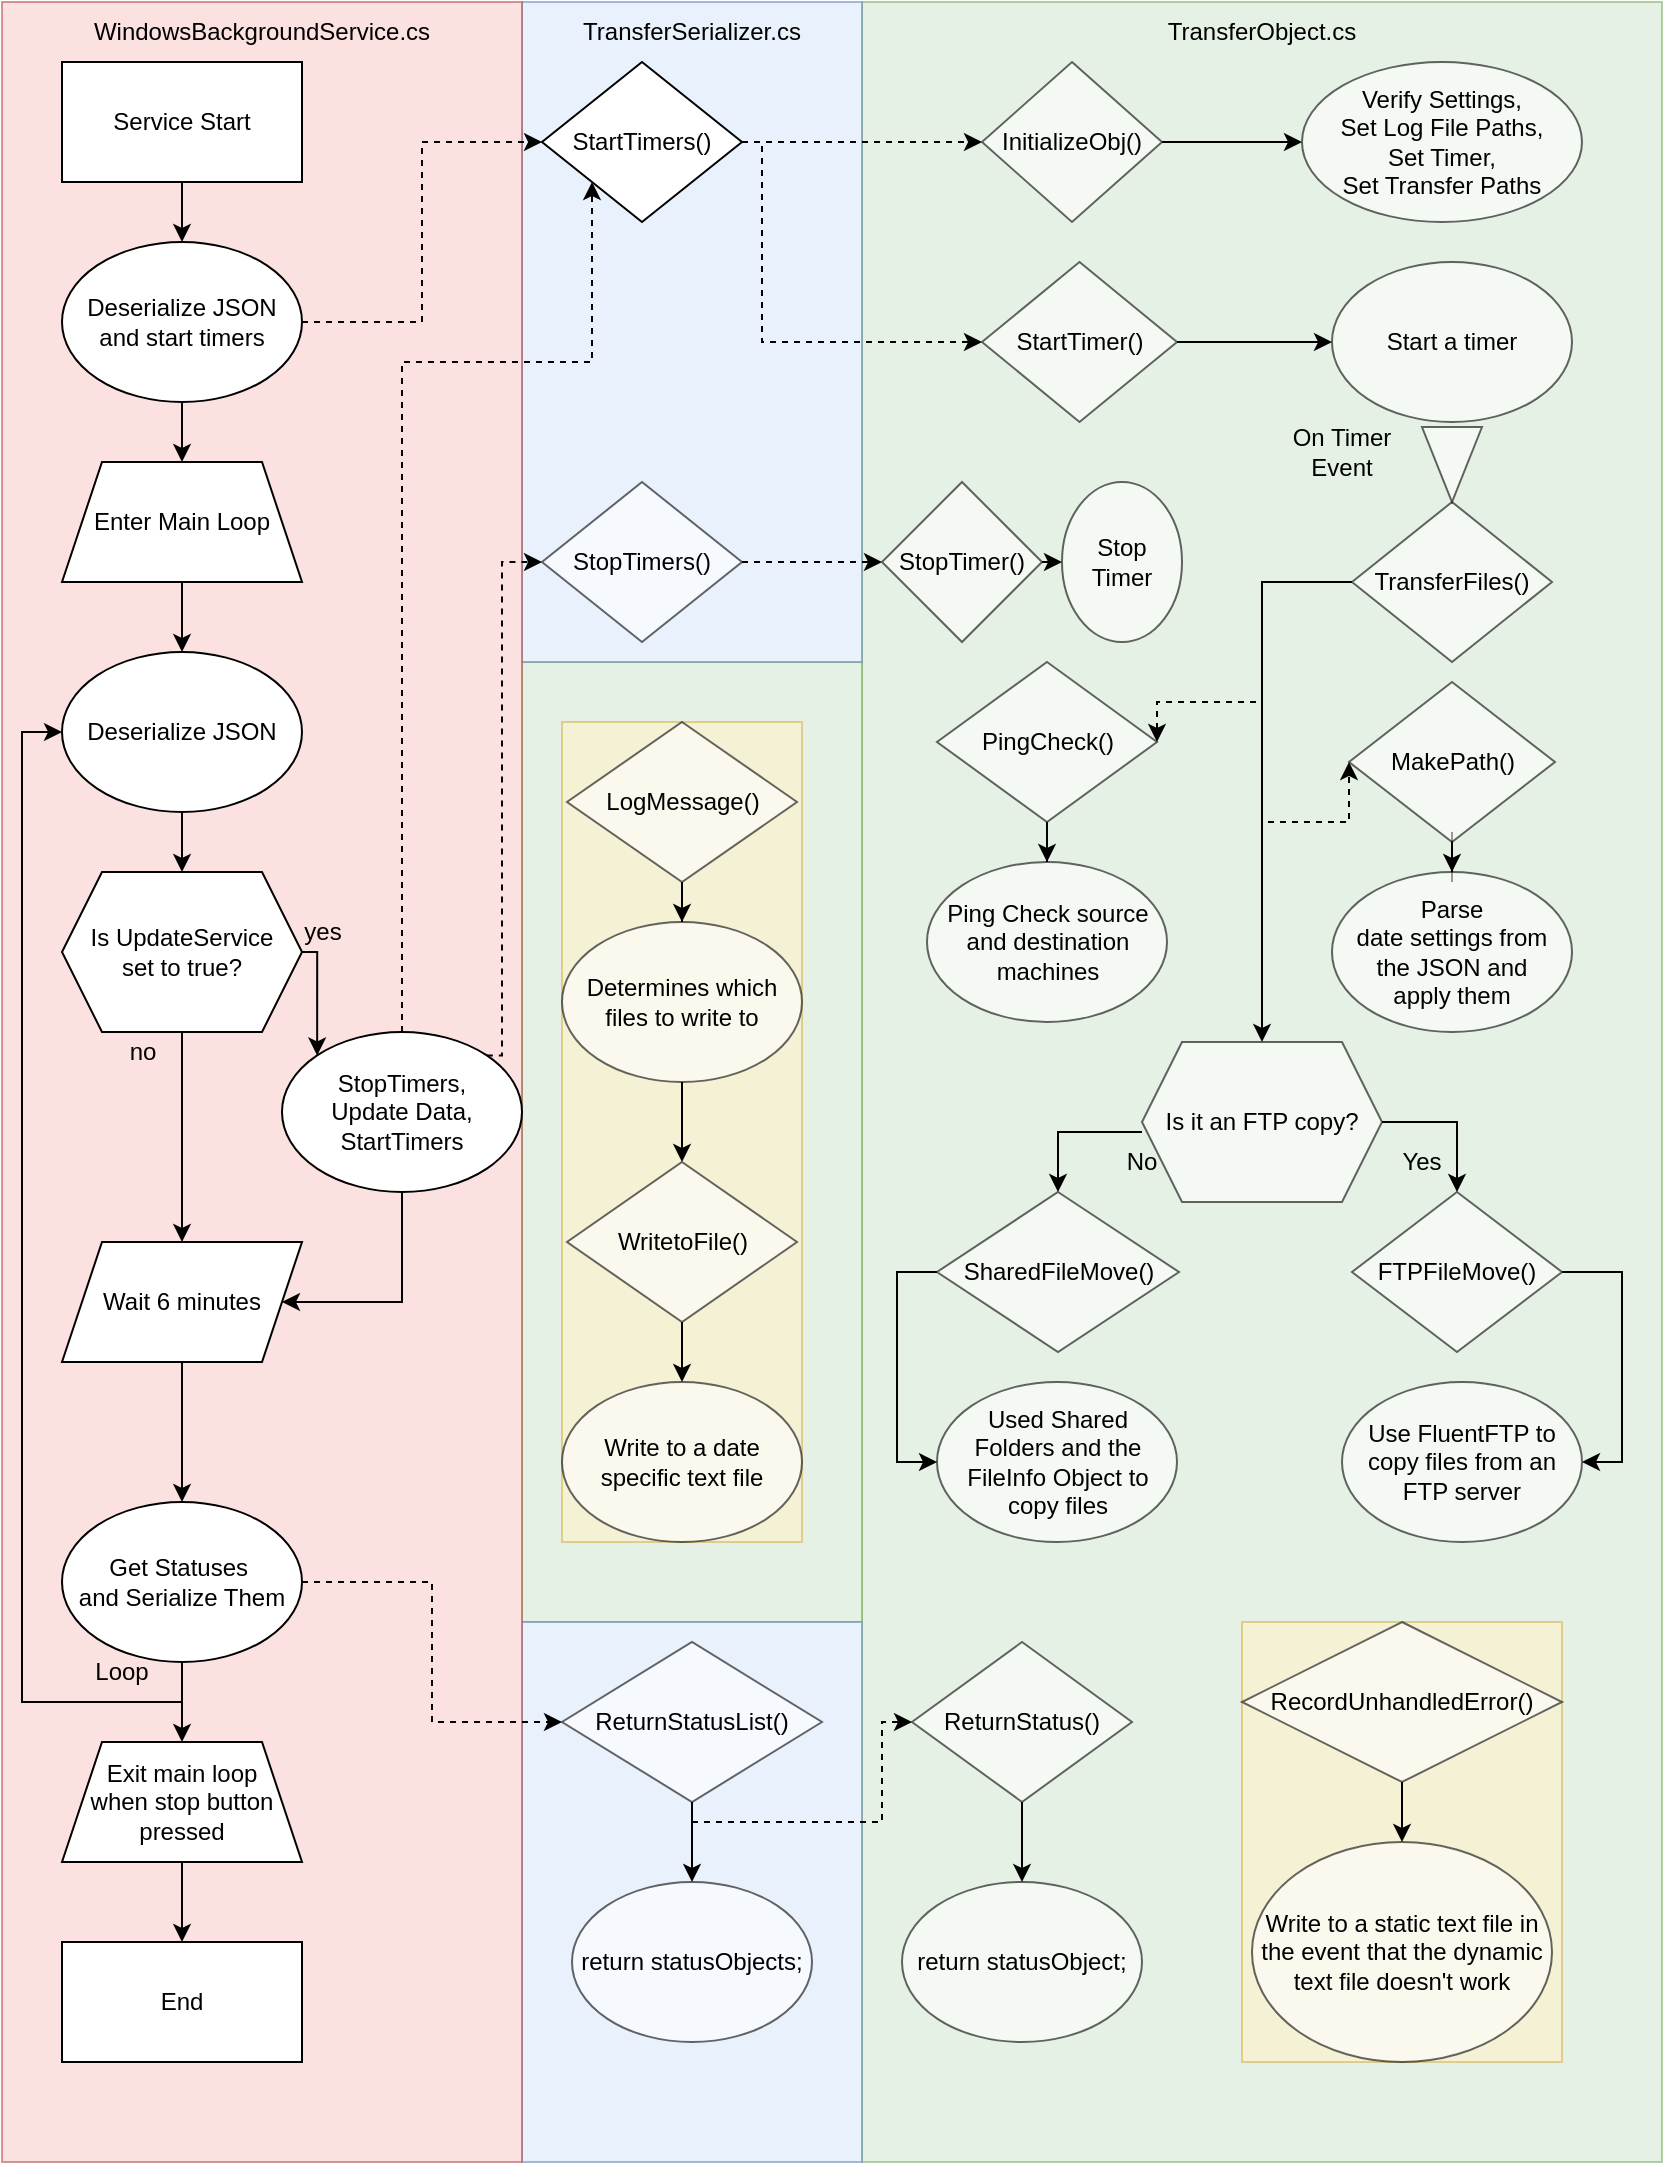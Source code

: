 <mxfile version="20.6.2" type="device"><diagram id="8hLxEuC6rqk5amS0RLOU" name="Page-1"><mxGraphModel dx="1086" dy="986" grid="1" gridSize="10" guides="1" tooltips="1" connect="1" arrows="1" fold="1" page="1" pageScale="1" pageWidth="850" pageHeight="1100" math="0" shadow="0"><root><mxCell id="0"/><mxCell id="1" parent="0"/><mxCell id="-Y9X432UoJkg2wA47aqD-36" value="" style="rounded=0;whiteSpace=wrap;html=1;fillColor=#d5e8d4;strokeColor=#82b366;opacity=60;" vertex="1" parent="1"><mxGeometry x="440" y="10" width="400" height="1080" as="geometry"/></mxCell><mxCell id="-Y9X432UoJkg2wA47aqD-117" value="" style="rounded=0;whiteSpace=wrap;html=1;fillColor=#fff2cc;strokeColor=#d6b656;opacity=60;" vertex="1" parent="1"><mxGeometry x="630" y="820" width="160" height="220" as="geometry"/></mxCell><mxCell id="-Y9X432UoJkg2wA47aqD-110" value="" style="rounded=0;whiteSpace=wrap;html=1;fillColor=#d5e8d4;strokeColor=#82b366;opacity=60;" vertex="1" parent="1"><mxGeometry x="270" y="340" width="170" height="480" as="geometry"/></mxCell><mxCell id="-Y9X432UoJkg2wA47aqD-116" value="" style="rounded=0;whiteSpace=wrap;html=1;fillColor=#fff2cc;strokeColor=#d6b656;opacity=60;" vertex="1" parent="1"><mxGeometry x="290" y="370" width="120" height="410" as="geometry"/></mxCell><mxCell id="-Y9X432UoJkg2wA47aqD-109" value="" style="rounded=0;whiteSpace=wrap;html=1;fillColor=#dae8fc;strokeColor=#6c8ebf;opacity=60;" vertex="1" parent="1"><mxGeometry x="270" y="820" width="170" height="270" as="geometry"/></mxCell><mxCell id="-Y9X432UoJkg2wA47aqD-35" value="" style="rounded=0;whiteSpace=wrap;html=1;fillColor=#dae8fc;strokeColor=#6c8ebf;opacity=60;" vertex="1" parent="1"><mxGeometry x="270" y="10" width="170" height="330" as="geometry"/></mxCell><mxCell id="-Y9X432UoJkg2wA47aqD-32" value="" style="rounded=0;whiteSpace=wrap;html=1;fillColor=#f8cecc;strokeColor=#b85450;opacity=60;" vertex="1" parent="1"><mxGeometry x="10" y="10" width="260" height="1080" as="geometry"/></mxCell><mxCell id="-Y9X432UoJkg2wA47aqD-13" style="edgeStyle=orthogonalEdgeStyle;rounded=0;orthogonalLoop=1;jettySize=auto;html=1;entryX=0.5;entryY=0;entryDx=0;entryDy=0;" edge="1" parent="1" source="-Y9X432UoJkg2wA47aqD-1" target="-Y9X432UoJkg2wA47aqD-2"><mxGeometry relative="1" as="geometry"/></mxCell><mxCell id="-Y9X432UoJkg2wA47aqD-1" value="Service Start" style="rounded=0;whiteSpace=wrap;html=1;" vertex="1" parent="1"><mxGeometry x="40" y="40" width="120" height="60" as="geometry"/></mxCell><mxCell id="-Y9X432UoJkg2wA47aqD-18" style="edgeStyle=orthogonalEdgeStyle;rounded=0;orthogonalLoop=1;jettySize=auto;html=1;" edge="1" parent="1" source="-Y9X432UoJkg2wA47aqD-2" target="-Y9X432UoJkg2wA47aqD-16"><mxGeometry relative="1" as="geometry"/></mxCell><mxCell id="-Y9X432UoJkg2wA47aqD-29" style="edgeStyle=orthogonalEdgeStyle;rounded=0;orthogonalLoop=1;jettySize=auto;html=1;entryX=0;entryY=0.5;entryDx=0;entryDy=0;dashed=1;" edge="1" parent="1" source="-Y9X432UoJkg2wA47aqD-2" target="-Y9X432UoJkg2wA47aqD-28"><mxGeometry relative="1" as="geometry"/></mxCell><mxCell id="-Y9X432UoJkg2wA47aqD-2" value="Deserialize JSON&lt;br&gt;and start timers" style="ellipse;whiteSpace=wrap;html=1;" vertex="1" parent="1"><mxGeometry x="40" y="130" width="120" height="80" as="geometry"/></mxCell><mxCell id="-Y9X432UoJkg2wA47aqD-20" style="edgeStyle=orthogonalEdgeStyle;rounded=0;orthogonalLoop=1;jettySize=auto;html=1;entryX=0;entryY=0;entryDx=0;entryDy=0;" edge="1" parent="1" source="-Y9X432UoJkg2wA47aqD-5" target="-Y9X432UoJkg2wA47aqD-8"><mxGeometry relative="1" as="geometry"><Array as="points"><mxPoint x="168" y="485"/></Array></mxGeometry></mxCell><mxCell id="-Y9X432UoJkg2wA47aqD-22" style="edgeStyle=orthogonalEdgeStyle;rounded=0;orthogonalLoop=1;jettySize=auto;html=1;entryX=0.5;entryY=0;entryDx=0;entryDy=0;" edge="1" parent="1" source="-Y9X432UoJkg2wA47aqD-5" target="-Y9X432UoJkg2wA47aqD-10"><mxGeometry relative="1" as="geometry"/></mxCell><mxCell id="-Y9X432UoJkg2wA47aqD-5" value="Is UpdateService&lt;br&gt;set to true?" style="shape=hexagon;perimeter=hexagonPerimeter2;whiteSpace=wrap;html=1;fixedSize=1;" vertex="1" parent="1"><mxGeometry x="40" y="445" width="120" height="80" as="geometry"/></mxCell><mxCell id="-Y9X432UoJkg2wA47aqD-6" value="yes" style="text;html=1;align=center;verticalAlign=middle;resizable=0;points=[];autosize=1;strokeColor=none;fillColor=none;" vertex="1" parent="1"><mxGeometry x="150" y="460" width="40" height="30" as="geometry"/></mxCell><mxCell id="-Y9X432UoJkg2wA47aqD-7" value="no" style="text;html=1;align=center;verticalAlign=middle;resizable=0;points=[];autosize=1;strokeColor=none;fillColor=none;" vertex="1" parent="1"><mxGeometry x="60" y="520" width="40" height="30" as="geometry"/></mxCell><mxCell id="-Y9X432UoJkg2wA47aqD-21" style="edgeStyle=orthogonalEdgeStyle;rounded=0;orthogonalLoop=1;jettySize=auto;html=1;entryX=1;entryY=0.5;entryDx=0;entryDy=0;" edge="1" parent="1" source="-Y9X432UoJkg2wA47aqD-8" target="-Y9X432UoJkg2wA47aqD-10"><mxGeometry relative="1" as="geometry"><Array as="points"><mxPoint x="210" y="660"/></Array></mxGeometry></mxCell><mxCell id="-Y9X432UoJkg2wA47aqD-30" style="edgeStyle=orthogonalEdgeStyle;rounded=0;orthogonalLoop=1;jettySize=auto;html=1;entryX=0;entryY=1;entryDx=0;entryDy=0;dashed=1;" edge="1" parent="1" source="-Y9X432UoJkg2wA47aqD-8" target="-Y9X432UoJkg2wA47aqD-28"><mxGeometry relative="1" as="geometry"><Array as="points"><mxPoint x="210" y="190"/></Array></mxGeometry></mxCell><mxCell id="-Y9X432UoJkg2wA47aqD-101" style="edgeStyle=orthogonalEdgeStyle;rounded=0;orthogonalLoop=1;jettySize=auto;html=1;exitX=1;exitY=0;exitDx=0;exitDy=0;entryX=0;entryY=0.5;entryDx=0;entryDy=0;dashed=1;" edge="1" parent="1" source="-Y9X432UoJkg2wA47aqD-8" target="-Y9X432UoJkg2wA47aqD-97"><mxGeometry relative="1" as="geometry"><Array as="points"><mxPoint x="260" y="537"/><mxPoint x="260" y="290"/></Array></mxGeometry></mxCell><mxCell id="-Y9X432UoJkg2wA47aqD-8" value="StopTimers,&lt;br&gt;Update Data,&lt;br&gt;StartTimers" style="ellipse;whiteSpace=wrap;html=1;" vertex="1" parent="1"><mxGeometry x="150" y="525" width="120" height="80" as="geometry"/></mxCell><mxCell id="-Y9X432UoJkg2wA47aqD-19" style="edgeStyle=orthogonalEdgeStyle;rounded=0;orthogonalLoop=1;jettySize=auto;html=1;entryX=0.5;entryY=0;entryDx=0;entryDy=0;" edge="1" parent="1" source="-Y9X432UoJkg2wA47aqD-9" target="-Y9X432UoJkg2wA47aqD-5"><mxGeometry relative="1" as="geometry"/></mxCell><mxCell id="-Y9X432UoJkg2wA47aqD-9" value="Deserialize JSON" style="ellipse;whiteSpace=wrap;html=1;" vertex="1" parent="1"><mxGeometry x="40" y="335" width="120" height="80" as="geometry"/></mxCell><mxCell id="-Y9X432UoJkg2wA47aqD-23" style="edgeStyle=orthogonalEdgeStyle;rounded=0;orthogonalLoop=1;jettySize=auto;html=1;entryX=0.5;entryY=0;entryDx=0;entryDy=0;" edge="1" parent="1" source="-Y9X432UoJkg2wA47aqD-10" target="-Y9X432UoJkg2wA47aqD-11"><mxGeometry relative="1" as="geometry"/></mxCell><mxCell id="-Y9X432UoJkg2wA47aqD-10" value="Wait 6 minutes" style="shape=parallelogram;perimeter=parallelogramPerimeter;whiteSpace=wrap;html=1;fixedSize=1;" vertex="1" parent="1"><mxGeometry x="40" y="630" width="120" height="60" as="geometry"/></mxCell><mxCell id="-Y9X432UoJkg2wA47aqD-12" style="edgeStyle=orthogonalEdgeStyle;rounded=0;orthogonalLoop=1;jettySize=auto;html=1;entryX=0;entryY=0.5;entryDx=0;entryDy=0;" edge="1" parent="1" source="-Y9X432UoJkg2wA47aqD-11" target="-Y9X432UoJkg2wA47aqD-9"><mxGeometry relative="1" as="geometry"><Array as="points"><mxPoint x="100" y="860"/><mxPoint x="20" y="860"/><mxPoint x="20" y="375"/></Array></mxGeometry></mxCell><mxCell id="-Y9X432UoJkg2wA47aqD-26" style="edgeStyle=orthogonalEdgeStyle;rounded=0;orthogonalLoop=1;jettySize=auto;html=1;entryX=0.5;entryY=0;entryDx=0;entryDy=0;" edge="1" parent="1" source="-Y9X432UoJkg2wA47aqD-11" target="-Y9X432UoJkg2wA47aqD-24"><mxGeometry relative="1" as="geometry"/></mxCell><mxCell id="-Y9X432UoJkg2wA47aqD-34" style="edgeStyle=orthogonalEdgeStyle;rounded=0;orthogonalLoop=1;jettySize=auto;html=1;entryX=0.5;entryY=1;entryDx=0;entryDy=0;dashed=1;exitX=1;exitY=0.5;exitDx=0;exitDy=0;" edge="1" parent="1" source="-Y9X432UoJkg2wA47aqD-11" target="-Y9X432UoJkg2wA47aqD-33"><mxGeometry relative="1" as="geometry"/></mxCell><mxCell id="-Y9X432UoJkg2wA47aqD-11" value="Get Statuses&amp;nbsp;&lt;br&gt;and Serialize Them" style="ellipse;whiteSpace=wrap;html=1;" vertex="1" parent="1"><mxGeometry x="40" y="760" width="120" height="80" as="geometry"/></mxCell><mxCell id="-Y9X432UoJkg2wA47aqD-17" style="edgeStyle=orthogonalEdgeStyle;rounded=0;orthogonalLoop=1;jettySize=auto;html=1;entryX=0.5;entryY=0;entryDx=0;entryDy=0;" edge="1" parent="1" source="-Y9X432UoJkg2wA47aqD-16" target="-Y9X432UoJkg2wA47aqD-9"><mxGeometry relative="1" as="geometry"/></mxCell><mxCell id="-Y9X432UoJkg2wA47aqD-16" value="Enter Main Loop" style="shape=trapezoid;perimeter=trapezoidPerimeter;whiteSpace=wrap;html=1;fixedSize=1;" vertex="1" parent="1"><mxGeometry x="40" y="240" width="120" height="60" as="geometry"/></mxCell><mxCell id="-Y9X432UoJkg2wA47aqD-27" style="edgeStyle=orthogonalEdgeStyle;rounded=0;orthogonalLoop=1;jettySize=auto;html=1;entryX=0.5;entryY=0;entryDx=0;entryDy=0;" edge="1" parent="1" source="-Y9X432UoJkg2wA47aqD-24" target="-Y9X432UoJkg2wA47aqD-25"><mxGeometry relative="1" as="geometry"/></mxCell><mxCell id="-Y9X432UoJkg2wA47aqD-24" value="Exit main loop&lt;br&gt;when stop button&lt;br&gt;pressed" style="shape=trapezoid;perimeter=trapezoidPerimeter;whiteSpace=wrap;html=1;fixedSize=1;" vertex="1" parent="1"><mxGeometry x="40" y="880" width="120" height="60" as="geometry"/></mxCell><mxCell id="-Y9X432UoJkg2wA47aqD-25" value="End" style="rounded=0;whiteSpace=wrap;html=1;" vertex="1" parent="1"><mxGeometry x="40" y="980" width="120" height="60" as="geometry"/></mxCell><mxCell id="-Y9X432UoJkg2wA47aqD-63" style="edgeStyle=orthogonalEdgeStyle;rounded=0;orthogonalLoop=1;jettySize=auto;html=1;entryX=0;entryY=0.5;entryDx=0;entryDy=0;dashed=1;" edge="1" parent="1" source="-Y9X432UoJkg2wA47aqD-28" target="-Y9X432UoJkg2wA47aqD-60"><mxGeometry relative="1" as="geometry"/></mxCell><mxCell id="-Y9X432UoJkg2wA47aqD-65" style="edgeStyle=orthogonalEdgeStyle;rounded=0;orthogonalLoop=1;jettySize=auto;html=1;entryX=0;entryY=0.5;entryDx=0;entryDy=0;dashed=1;" edge="1" parent="1" source="-Y9X432UoJkg2wA47aqD-28" target="-Y9X432UoJkg2wA47aqD-64"><mxGeometry relative="1" as="geometry"><Array as="points"><mxPoint x="390" y="80"/><mxPoint x="390" y="180"/></Array></mxGeometry></mxCell><mxCell id="-Y9X432UoJkg2wA47aqD-28" value="StartTimers()" style="rhombus;whiteSpace=wrap;html=1;" vertex="1" parent="1"><mxGeometry x="280" y="40" width="100" height="80" as="geometry"/></mxCell><mxCell id="-Y9X432UoJkg2wA47aqD-53" style="edgeStyle=elbowEdgeStyle;rounded=0;orthogonalLoop=1;jettySize=auto;html=1;entryX=0;entryY=0.5;entryDx=0;entryDy=0;dashed=1;" edge="1" parent="1" target="-Y9X432UoJkg2wA47aqD-45"><mxGeometry relative="1" as="geometry"><mxPoint x="355" y="920" as="sourcePoint"/><Array as="points"><mxPoint x="450" y="900"/></Array></mxGeometry></mxCell><mxCell id="-Y9X432UoJkg2wA47aqD-59" style="edgeStyle=orthogonalEdgeStyle;rounded=0;orthogonalLoop=1;jettySize=auto;html=1;entryX=0.5;entryY=0;entryDx=0;entryDy=0;" edge="1" parent="1" source="-Y9X432UoJkg2wA47aqD-33" target="-Y9X432UoJkg2wA47aqD-56"><mxGeometry relative="1" as="geometry"/></mxCell><mxCell id="-Y9X432UoJkg2wA47aqD-33" value="ReturnStatusList()" style="rhombus;whiteSpace=wrap;html=1;opacity=60;direction=south;" vertex="1" parent="1"><mxGeometry x="290" y="830" width="130" height="80" as="geometry"/></mxCell><mxCell id="-Y9X432UoJkg2wA47aqD-37" value="WindowsBackgroundService.cs" style="text;html=1;strokeColor=none;fillColor=none;align=center;verticalAlign=middle;whiteSpace=wrap;rounded=0;opacity=60;" vertex="1" parent="1"><mxGeometry x="50" y="10" width="180" height="30" as="geometry"/></mxCell><mxCell id="-Y9X432UoJkg2wA47aqD-38" value="TransferSerializer.cs" style="text;html=1;strokeColor=none;fillColor=none;align=center;verticalAlign=middle;whiteSpace=wrap;rounded=0;opacity=60;" vertex="1" parent="1"><mxGeometry x="300" y="10" width="110" height="30" as="geometry"/></mxCell><mxCell id="-Y9X432UoJkg2wA47aqD-39" value="TransferObject.cs" style="text;html=1;strokeColor=none;fillColor=none;align=center;verticalAlign=middle;whiteSpace=wrap;rounded=0;opacity=60;" vertex="1" parent="1"><mxGeometry x="590" y="10" width="100" height="30" as="geometry"/></mxCell><mxCell id="-Y9X432UoJkg2wA47aqD-55" style="edgeStyle=orthogonalEdgeStyle;rounded=0;orthogonalLoop=1;jettySize=auto;html=1;entryX=0.5;entryY=0;entryDx=0;entryDy=0;" edge="1" parent="1" source="-Y9X432UoJkg2wA47aqD-45" target="-Y9X432UoJkg2wA47aqD-54"><mxGeometry relative="1" as="geometry"/></mxCell><mxCell id="-Y9X432UoJkg2wA47aqD-45" value="ReturnStatus()" style="rhombus;whiteSpace=wrap;html=1;opacity=60;" vertex="1" parent="1"><mxGeometry x="465" y="830" width="110" height="80" as="geometry"/></mxCell><mxCell id="-Y9X432UoJkg2wA47aqD-54" value="return statusObject;" style="ellipse;whiteSpace=wrap;html=1;opacity=60;" vertex="1" parent="1"><mxGeometry x="460" y="950" width="120" height="80" as="geometry"/></mxCell><mxCell id="-Y9X432UoJkg2wA47aqD-56" value="return statusObjects;" style="ellipse;whiteSpace=wrap;html=1;opacity=60;" vertex="1" parent="1"><mxGeometry x="295" y="950" width="120" height="80" as="geometry"/></mxCell><mxCell id="-Y9X432UoJkg2wA47aqD-62" style="edgeStyle=orthogonalEdgeStyle;rounded=0;orthogonalLoop=1;jettySize=auto;html=1;entryX=0;entryY=0.5;entryDx=0;entryDy=0;" edge="1" parent="1" source="-Y9X432UoJkg2wA47aqD-60" target="-Y9X432UoJkg2wA47aqD-61"><mxGeometry relative="1" as="geometry"/></mxCell><mxCell id="-Y9X432UoJkg2wA47aqD-60" value="InitializeObj()" style="rhombus;whiteSpace=wrap;html=1;opacity=60;" vertex="1" parent="1"><mxGeometry x="500" y="40" width="90" height="80" as="geometry"/></mxCell><mxCell id="-Y9X432UoJkg2wA47aqD-61" value="Verify Settings,&lt;br&gt;Set Log File Paths,&lt;br&gt;Set Timer,&lt;br&gt;Set Transfer Paths" style="ellipse;whiteSpace=wrap;html=1;opacity=60;" vertex="1" parent="1"><mxGeometry x="660" y="40" width="140" height="80" as="geometry"/></mxCell><mxCell id="-Y9X432UoJkg2wA47aqD-67" style="edgeStyle=orthogonalEdgeStyle;rounded=0;orthogonalLoop=1;jettySize=auto;html=1;entryX=0;entryY=0.5;entryDx=0;entryDy=0;" edge="1" parent="1" source="-Y9X432UoJkg2wA47aqD-64" target="-Y9X432UoJkg2wA47aqD-66"><mxGeometry relative="1" as="geometry"/></mxCell><mxCell id="-Y9X432UoJkg2wA47aqD-64" value="StartTimer()" style="rhombus;whiteSpace=wrap;html=1;opacity=60;" vertex="1" parent="1"><mxGeometry x="500" y="140" width="97.5" height="80" as="geometry"/></mxCell><mxCell id="-Y9X432UoJkg2wA47aqD-66" value="Start a timer" style="ellipse;whiteSpace=wrap;html=1;opacity=60;" vertex="1" parent="1"><mxGeometry x="675" y="140" width="120" height="80" as="geometry"/></mxCell><mxCell id="-Y9X432UoJkg2wA47aqD-81" style="edgeStyle=orthogonalEdgeStyle;rounded=0;orthogonalLoop=1;jettySize=auto;html=1;dashed=1;entryX=1;entryY=0.5;entryDx=0;entryDy=0;" edge="1" parent="1" source="-Y9X432UoJkg2wA47aqD-69" target="-Y9X432UoJkg2wA47aqD-80"><mxGeometry relative="1" as="geometry"><Array as="points"><mxPoint x="640" y="300"/><mxPoint x="640" y="360"/><mxPoint x="588" y="360"/></Array></mxGeometry></mxCell><mxCell id="-Y9X432UoJkg2wA47aqD-83" style="edgeStyle=orthogonalEdgeStyle;rounded=0;orthogonalLoop=1;jettySize=auto;html=1;entryX=0.5;entryY=0;entryDx=0;entryDy=0;" edge="1" parent="1" source="-Y9X432UoJkg2wA47aqD-69" target="-Y9X432UoJkg2wA47aqD-77"><mxGeometry relative="1" as="geometry"><Array as="points"><mxPoint x="640" y="300"/></Array></mxGeometry></mxCell><mxCell id="-Y9X432UoJkg2wA47aqD-84" style="edgeStyle=orthogonalEdgeStyle;rounded=0;orthogonalLoop=1;jettySize=auto;html=1;entryX=0;entryY=0.5;entryDx=0;entryDy=0;dashed=1;" edge="1" parent="1" source="-Y9X432UoJkg2wA47aqD-69" target="-Y9X432UoJkg2wA47aqD-74"><mxGeometry relative="1" as="geometry"><Array as="points"><mxPoint x="640" y="300"/><mxPoint x="640" y="420"/><mxPoint x="684" y="420"/></Array></mxGeometry></mxCell><mxCell id="-Y9X432UoJkg2wA47aqD-69" value="TransferFiles()" style="rhombus;whiteSpace=wrap;html=1;opacity=60;" vertex="1" parent="1"><mxGeometry x="685" y="260" width="100" height="80" as="geometry"/></mxCell><mxCell id="-Y9X432UoJkg2wA47aqD-71" value="Ping Check source&lt;br&gt;and destination&lt;br&gt;machines" style="ellipse;whiteSpace=wrap;html=1;opacity=60;" vertex="1" parent="1"><mxGeometry x="472.5" y="440" width="120" height="80" as="geometry"/></mxCell><mxCell id="-Y9X432UoJkg2wA47aqD-85" style="edgeStyle=orthogonalEdgeStyle;rounded=0;orthogonalLoop=1;jettySize=auto;html=1;entryX=0.5;entryY=0;entryDx=0;entryDy=0;" edge="1" parent="1" source="-Y9X432UoJkg2wA47aqD-74" target="-Y9X432UoJkg2wA47aqD-78"><mxGeometry relative="1" as="geometry"/></mxCell><mxCell id="-Y9X432UoJkg2wA47aqD-74" value="MakePath()" style="rhombus;whiteSpace=wrap;html=1;opacity=60;" vertex="1" parent="1"><mxGeometry x="683.5" y="350" width="103" height="80" as="geometry"/></mxCell><mxCell id="-Y9X432UoJkg2wA47aqD-90" style="edgeStyle=orthogonalEdgeStyle;rounded=0;orthogonalLoop=1;jettySize=auto;html=1;entryX=0.5;entryY=0;entryDx=0;entryDy=0;exitX=1;exitY=0.5;exitDx=0;exitDy=0;" edge="1" parent="1" source="-Y9X432UoJkg2wA47aqD-77" target="-Y9X432UoJkg2wA47aqD-89"><mxGeometry relative="1" as="geometry"/></mxCell><mxCell id="-Y9X432UoJkg2wA47aqD-94" style="edgeStyle=orthogonalEdgeStyle;rounded=0;orthogonalLoop=1;jettySize=auto;html=1;entryX=0.5;entryY=0;entryDx=0;entryDy=0;exitX=0.5;exitY=0;exitDx=0;exitDy=0;" edge="1" parent="1" source="-Y9X432UoJkg2wA47aqD-87" target="-Y9X432UoJkg2wA47aqD-88"><mxGeometry relative="1" as="geometry"><Array as="points"><mxPoint x="538" y="575"/></Array></mxGeometry></mxCell><mxCell id="-Y9X432UoJkg2wA47aqD-77" value="Is it an FTP copy?" style="shape=hexagon;perimeter=hexagonPerimeter2;whiteSpace=wrap;html=1;fixedSize=1;opacity=60;" vertex="1" parent="1"><mxGeometry x="580" y="530" width="120" height="80" as="geometry"/></mxCell><mxCell id="-Y9X432UoJkg2wA47aqD-78" value="Parse &lt;br&gt;date settings from&lt;br&gt;the JSON and&lt;br&gt;apply them" style="ellipse;whiteSpace=wrap;html=1;opacity=60;" vertex="1" parent="1"><mxGeometry x="675" y="445" width="120" height="80" as="geometry"/></mxCell><mxCell id="-Y9X432UoJkg2wA47aqD-68" value="On Timer Event" style="text;html=1;strokeColor=none;fillColor=none;align=center;verticalAlign=middle;whiteSpace=wrap;rounded=0;opacity=60;" vertex="1" parent="1"><mxGeometry x="650" y="220" width="60" height="30" as="geometry"/></mxCell><mxCell id="-Y9X432UoJkg2wA47aqD-82" style="edgeStyle=orthogonalEdgeStyle;rounded=0;orthogonalLoop=1;jettySize=auto;html=1;entryX=0.5;entryY=0;entryDx=0;entryDy=0;" edge="1" parent="1" source="-Y9X432UoJkg2wA47aqD-80" target="-Y9X432UoJkg2wA47aqD-71"><mxGeometry relative="1" as="geometry"/></mxCell><mxCell id="-Y9X432UoJkg2wA47aqD-80" value="PingCheck()" style="rhombus;whiteSpace=wrap;html=1;opacity=60;" vertex="1" parent="1"><mxGeometry x="477.5" y="340" width="110" height="80" as="geometry"/></mxCell><mxCell id="-Y9X432UoJkg2wA47aqD-86" value="Yes" style="text;html=1;strokeColor=none;fillColor=none;align=center;verticalAlign=middle;whiteSpace=wrap;rounded=0;opacity=60;" vertex="1" parent="1"><mxGeometry x="690" y="575" width="60" height="30" as="geometry"/></mxCell><mxCell id="-Y9X432UoJkg2wA47aqD-87" value="No" style="text;html=1;strokeColor=none;fillColor=none;align=center;verticalAlign=middle;whiteSpace=wrap;rounded=0;opacity=60;" vertex="1" parent="1"><mxGeometry x="550" y="575" width="60" height="30" as="geometry"/></mxCell><mxCell id="-Y9X432UoJkg2wA47aqD-96" style="edgeStyle=orthogonalEdgeStyle;rounded=0;orthogonalLoop=1;jettySize=auto;html=1;entryX=0;entryY=0.5;entryDx=0;entryDy=0;exitX=0;exitY=0.5;exitDx=0;exitDy=0;" edge="1" parent="1" source="-Y9X432UoJkg2wA47aqD-88" target="-Y9X432UoJkg2wA47aqD-92"><mxGeometry relative="1" as="geometry"/></mxCell><mxCell id="-Y9X432UoJkg2wA47aqD-88" value="SharedFileMove()" style="rhombus;whiteSpace=wrap;html=1;opacity=60;" vertex="1" parent="1"><mxGeometry x="477.5" y="605" width="121" height="80" as="geometry"/></mxCell><mxCell id="-Y9X432UoJkg2wA47aqD-95" style="edgeStyle=orthogonalEdgeStyle;rounded=0;orthogonalLoop=1;jettySize=auto;html=1;entryX=1;entryY=0.5;entryDx=0;entryDy=0;exitX=1;exitY=0.5;exitDx=0;exitDy=0;" edge="1" parent="1" source="-Y9X432UoJkg2wA47aqD-89" target="-Y9X432UoJkg2wA47aqD-93"><mxGeometry relative="1" as="geometry"/></mxCell><mxCell id="-Y9X432UoJkg2wA47aqD-89" value="FTPFileMove()" style="rhombus;whiteSpace=wrap;html=1;opacity=60;" vertex="1" parent="1"><mxGeometry x="685" y="605" width="105" height="80" as="geometry"/></mxCell><mxCell id="-Y9X432UoJkg2wA47aqD-92" value="Used Shared &lt;br&gt;Folders and the&lt;br&gt;FileInfo Object to copy files" style="ellipse;whiteSpace=wrap;html=1;opacity=60;" vertex="1" parent="1"><mxGeometry x="477.5" y="700" width="120" height="80" as="geometry"/></mxCell><mxCell id="-Y9X432UoJkg2wA47aqD-93" value="Use FluentFTP to&lt;br&gt;copy files from an&lt;br&gt;FTP server" style="ellipse;whiteSpace=wrap;html=1;opacity=60;" vertex="1" parent="1"><mxGeometry x="680" y="700" width="120" height="80" as="geometry"/></mxCell><mxCell id="-Y9X432UoJkg2wA47aqD-102" style="edgeStyle=orthogonalEdgeStyle;rounded=0;orthogonalLoop=1;jettySize=auto;html=1;entryX=0;entryY=0.5;entryDx=0;entryDy=0;dashed=1;" edge="1" parent="1" source="-Y9X432UoJkg2wA47aqD-97" target="-Y9X432UoJkg2wA47aqD-98"><mxGeometry relative="1" as="geometry"/></mxCell><mxCell id="-Y9X432UoJkg2wA47aqD-97" value="StopTimers()" style="rhombus;whiteSpace=wrap;html=1;opacity=60;" vertex="1" parent="1"><mxGeometry x="280" y="250" width="100" height="80" as="geometry"/></mxCell><mxCell id="-Y9X432UoJkg2wA47aqD-103" style="edgeStyle=orthogonalEdgeStyle;rounded=0;orthogonalLoop=1;jettySize=auto;html=1;exitX=1;exitY=0.5;exitDx=0;exitDy=0;entryX=0;entryY=0.5;entryDx=0;entryDy=0;" edge="1" parent="1" source="-Y9X432UoJkg2wA47aqD-98" target="-Y9X432UoJkg2wA47aqD-100"><mxGeometry relative="1" as="geometry"/></mxCell><mxCell id="-Y9X432UoJkg2wA47aqD-98" value="StopTimer()" style="rhombus;whiteSpace=wrap;html=1;opacity=60;" vertex="1" parent="1"><mxGeometry x="450" y="250" width="80" height="80" as="geometry"/></mxCell><mxCell id="-Y9X432UoJkg2wA47aqD-100" value="Stop Timer" style="ellipse;whiteSpace=wrap;html=1;opacity=60;" vertex="1" parent="1"><mxGeometry x="540" y="250" width="60" height="80" as="geometry"/></mxCell><mxCell id="-Y9X432UoJkg2wA47aqD-113" style="edgeStyle=orthogonalEdgeStyle;rounded=0;orthogonalLoop=1;jettySize=auto;html=1;entryX=0.5;entryY=0;entryDx=0;entryDy=0;" edge="1" parent="1" source="-Y9X432UoJkg2wA47aqD-104" target="-Y9X432UoJkg2wA47aqD-112"><mxGeometry relative="1" as="geometry"/></mxCell><mxCell id="-Y9X432UoJkg2wA47aqD-104" value="LogMessage()" style="rhombus;whiteSpace=wrap;html=1;opacity=60;" vertex="1" parent="1"><mxGeometry x="292.5" y="370" width="115" height="80" as="geometry"/></mxCell><mxCell id="-Y9X432UoJkg2wA47aqD-115" style="edgeStyle=orthogonalEdgeStyle;rounded=0;orthogonalLoop=1;jettySize=auto;html=1;entryX=0.5;entryY=0;entryDx=0;entryDy=0;" edge="1" parent="1" source="-Y9X432UoJkg2wA47aqD-105" target="-Y9X432UoJkg2wA47aqD-106"><mxGeometry relative="1" as="geometry"/></mxCell><mxCell id="-Y9X432UoJkg2wA47aqD-105" value="WritetoFile()" style="rhombus;whiteSpace=wrap;html=1;opacity=60;" vertex="1" parent="1"><mxGeometry x="292.5" y="590" width="115" height="80" as="geometry"/></mxCell><mxCell id="-Y9X432UoJkg2wA47aqD-106" value="Write to a date specific text file" style="ellipse;whiteSpace=wrap;html=1;opacity=60;" vertex="1" parent="1"><mxGeometry x="290" y="700" width="120" height="80" as="geometry"/></mxCell><mxCell id="-Y9X432UoJkg2wA47aqD-111" style="edgeStyle=orthogonalEdgeStyle;rounded=0;orthogonalLoop=1;jettySize=auto;html=1;" edge="1" parent="1" source="-Y9X432UoJkg2wA47aqD-107" target="-Y9X432UoJkg2wA47aqD-108"><mxGeometry relative="1" as="geometry"/></mxCell><mxCell id="-Y9X432UoJkg2wA47aqD-107" value="RecordUnhandledError()" style="rhombus;whiteSpace=wrap;html=1;opacity=60;" vertex="1" parent="1"><mxGeometry x="630" y="820" width="160" height="80" as="geometry"/></mxCell><mxCell id="-Y9X432UoJkg2wA47aqD-108" value="Write to a static text file in the event that the dynamic text file doesn't work" style="ellipse;whiteSpace=wrap;html=1;opacity=60;" vertex="1" parent="1"><mxGeometry x="635" y="930" width="150" height="110" as="geometry"/></mxCell><mxCell id="-Y9X432UoJkg2wA47aqD-114" style="edgeStyle=orthogonalEdgeStyle;rounded=0;orthogonalLoop=1;jettySize=auto;html=1;entryX=0.5;entryY=0;entryDx=0;entryDy=0;" edge="1" parent="1" source="-Y9X432UoJkg2wA47aqD-112" target="-Y9X432UoJkg2wA47aqD-105"><mxGeometry relative="1" as="geometry"/></mxCell><mxCell id="-Y9X432UoJkg2wA47aqD-112" value="Determines which files to write to" style="ellipse;whiteSpace=wrap;html=1;opacity=60;" vertex="1" parent="1"><mxGeometry x="290" y="470" width="120" height="80" as="geometry"/></mxCell><mxCell id="-Y9X432UoJkg2wA47aqD-118" value="Loop" style="text;html=1;strokeColor=none;fillColor=none;align=center;verticalAlign=middle;whiteSpace=wrap;rounded=0;opacity=60;" vertex="1" parent="1"><mxGeometry x="40" y="830" width="60" height="30" as="geometry"/></mxCell><mxCell id="-Y9X432UoJkg2wA47aqD-119" value="" style="triangle;whiteSpace=wrap;html=1;opacity=60;rotation=90;" vertex="1" parent="1"><mxGeometry x="716.25" y="226.25" width="37.5" height="30" as="geometry"/></mxCell></root></mxGraphModel></diagram></mxfile>